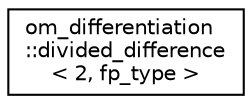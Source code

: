 digraph "Graphical Class Hierarchy"
{
 // LATEX_PDF_SIZE
  edge [fontname="Helvetica",fontsize="10",labelfontname="Helvetica",labelfontsize="10"];
  node [fontname="Helvetica",fontsize="10",shape=record];
  rankdir="LR";
  Node0 [label="om_differentiation\l::divided_difference\l\< 2, fp_type \>",height=0.2,width=0.4,color="black", fillcolor="white", style="filled",URL="$structom__differentiation_1_1divided__difference_3_012_00_01fp__type_01_4.html",tooltip=" "];
}
